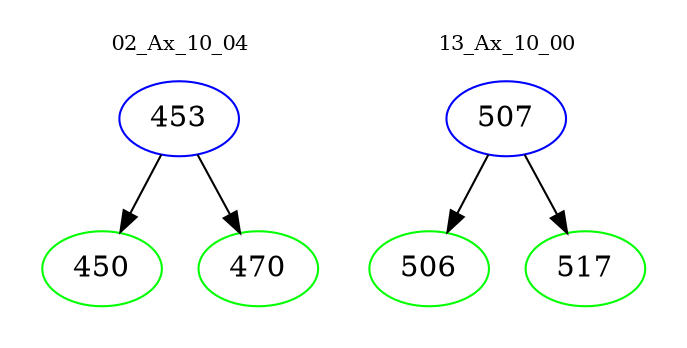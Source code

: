digraph{
subgraph cluster_0 {
color = white
label = "02_Ax_10_04";
fontsize=10;
T0_453 [label="453", color="blue"]
T0_453 -> T0_450 [color="black"]
T0_450 [label="450", color="green"]
T0_453 -> T0_470 [color="black"]
T0_470 [label="470", color="green"]
}
subgraph cluster_1 {
color = white
label = "13_Ax_10_00";
fontsize=10;
T1_507 [label="507", color="blue"]
T1_507 -> T1_506 [color="black"]
T1_506 [label="506", color="green"]
T1_507 -> T1_517 [color="black"]
T1_517 [label="517", color="green"]
}
}
